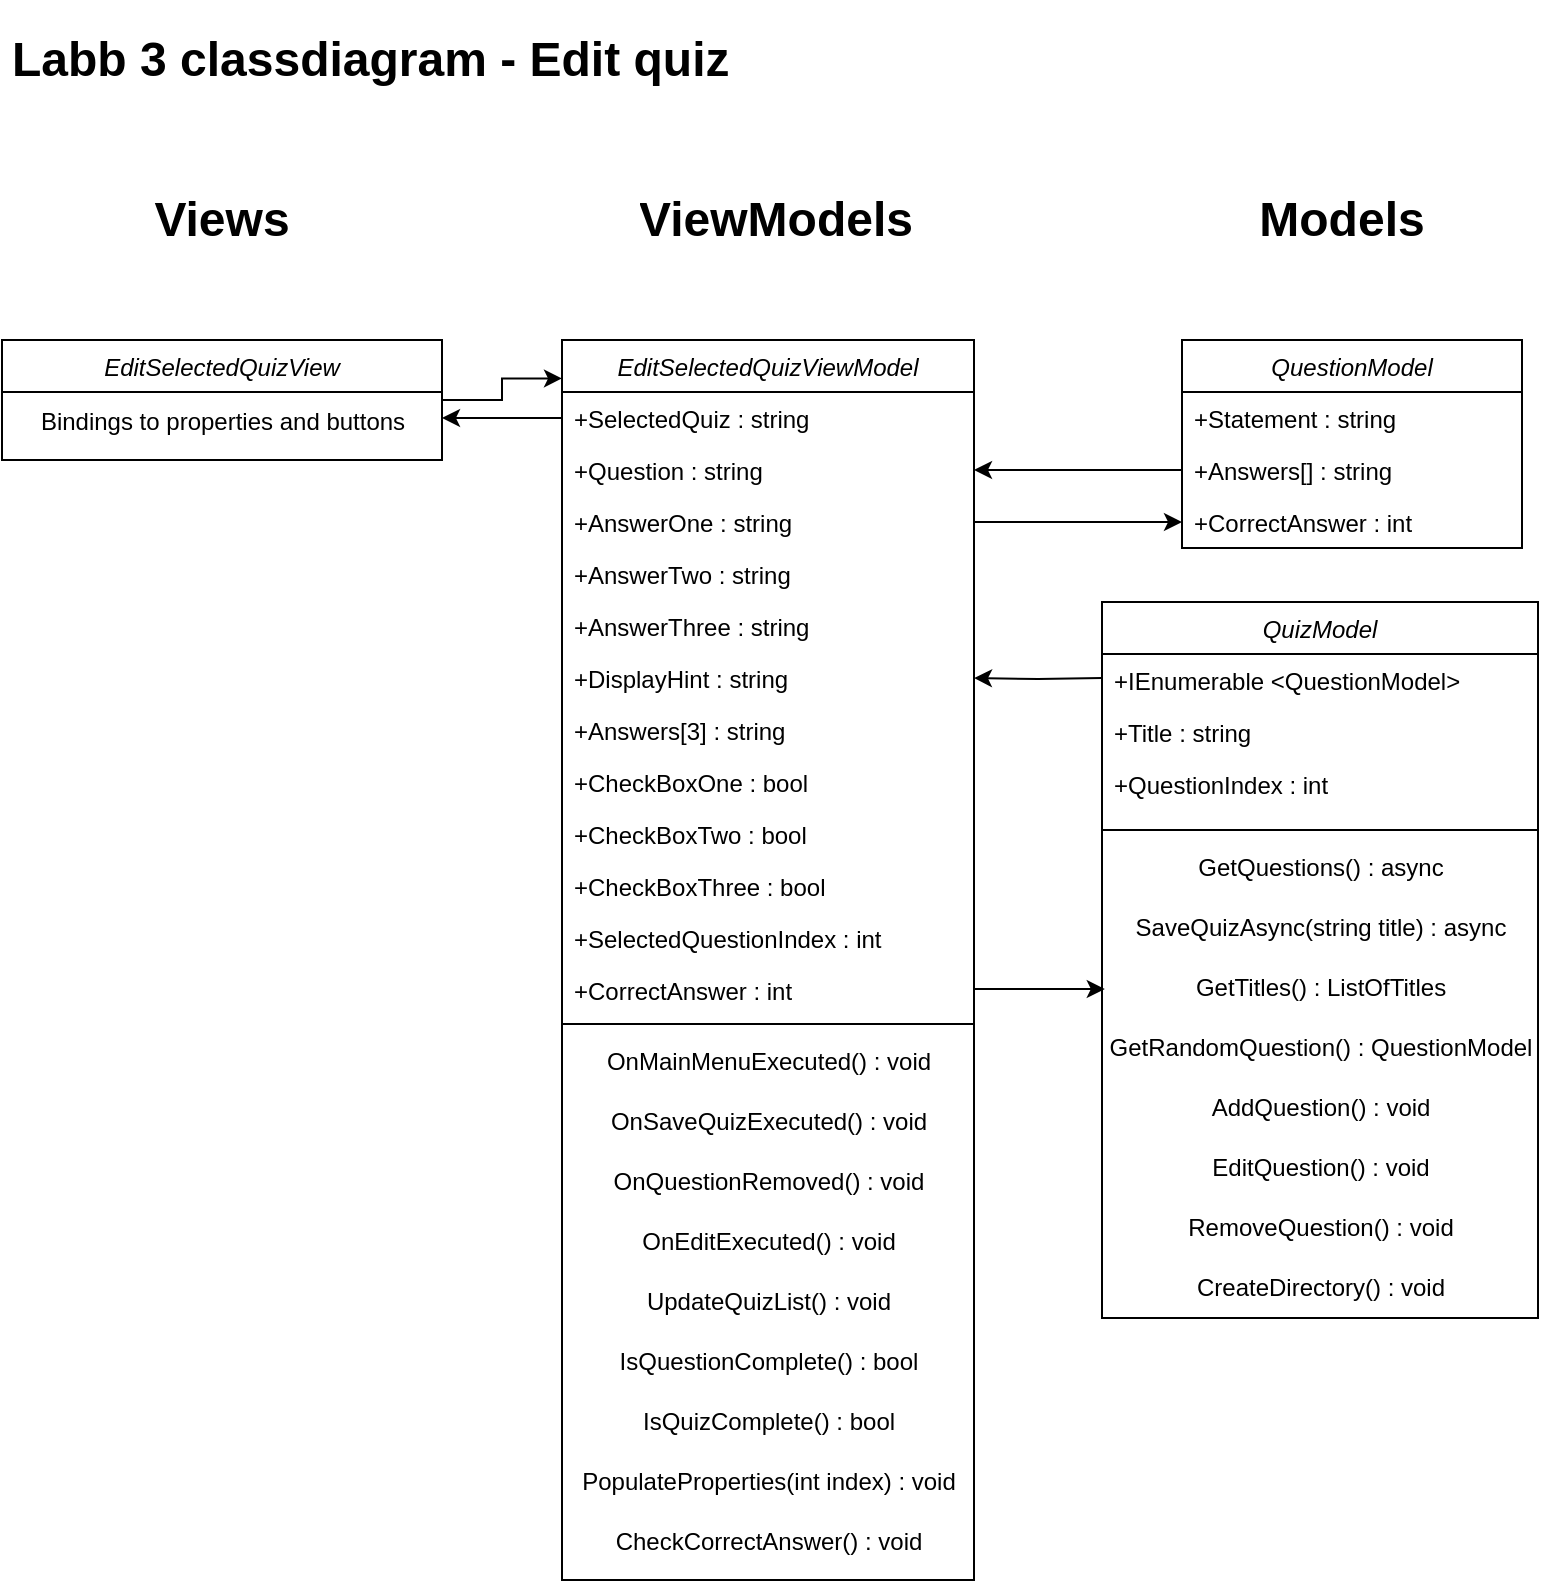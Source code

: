 <mxfile version="20.5.3" type="github">
  <diagram id="DhNW3ZDU5OMpHj-aAiog" name="Sida-1">
    <mxGraphModel dx="2249" dy="697" grid="1" gridSize="10" guides="1" tooltips="1" connect="1" arrows="1" fold="1" page="1" pageScale="1" pageWidth="827" pageHeight="1169" math="0" shadow="0">
      <root>
        <mxCell id="0" />
        <mxCell id="1" parent="0" />
        <mxCell id="OxlaOnjNK_rqQnQoQexc-1" value="QuestionModel" style="swimlane;fontStyle=2;align=center;verticalAlign=top;childLayout=stackLayout;horizontal=1;startSize=26;horizontalStack=0;resizeParent=1;resizeLast=0;collapsible=1;marginBottom=0;rounded=0;shadow=0;strokeWidth=1;" parent="1" vertex="1">
          <mxGeometry x="-210" y="190" width="170" height="104" as="geometry">
            <mxRectangle x="230" y="140" width="160" height="26" as="alternateBounds" />
          </mxGeometry>
        </mxCell>
        <mxCell id="OxlaOnjNK_rqQnQoQexc-2" value="+Statement : string" style="text;align=left;verticalAlign=top;spacingLeft=4;spacingRight=4;overflow=hidden;rotatable=0;points=[[0,0.5],[1,0.5]];portConstraint=eastwest;" parent="OxlaOnjNK_rqQnQoQexc-1" vertex="1">
          <mxGeometry y="26" width="170" height="26" as="geometry" />
        </mxCell>
        <mxCell id="OxlaOnjNK_rqQnQoQexc-3" value="+Answers[] : string" style="text;align=left;verticalAlign=top;spacingLeft=4;spacingRight=4;overflow=hidden;rotatable=0;points=[[0,0.5],[1,0.5]];portConstraint=eastwest;rounded=0;shadow=0;html=0;" parent="OxlaOnjNK_rqQnQoQexc-1" vertex="1">
          <mxGeometry y="52" width="170" height="26" as="geometry" />
        </mxCell>
        <mxCell id="OxlaOnjNK_rqQnQoQexc-4" value="+CorrectAnswer : int" style="text;align=left;verticalAlign=top;spacingLeft=4;spacingRight=4;overflow=hidden;rotatable=0;points=[[0,0.5],[1,0.5]];portConstraint=eastwest;rounded=0;shadow=0;html=0;" parent="OxlaOnjNK_rqQnQoQexc-1" vertex="1">
          <mxGeometry y="78" width="170" height="26" as="geometry" />
        </mxCell>
        <mxCell id="OxlaOnjNK_rqQnQoQexc-5" value="&lt;h1&gt;Labb 3 classdiagram - Edit quiz&lt;/h1&gt;" style="text;html=1;strokeColor=none;fillColor=none;spacing=5;spacingTop=-20;whiteSpace=wrap;overflow=hidden;rounded=0;" parent="1" vertex="1">
          <mxGeometry x="-800" y="30" width="650" height="50" as="geometry" />
        </mxCell>
        <mxCell id="OxlaOnjNK_rqQnQoQexc-6" value="&lt;h1&gt;Views&lt;/h1&gt;" style="text;html=1;strokeColor=none;fillColor=none;spacing=5;spacingTop=-20;whiteSpace=wrap;overflow=hidden;rounded=0;align=center;" parent="1" vertex="1">
          <mxGeometry x="-740" y="110" width="100" height="40" as="geometry" />
        </mxCell>
        <mxCell id="OxlaOnjNK_rqQnQoQexc-7" value="&lt;h1&gt;ViewModels&lt;/h1&gt;" style="text;html=1;strokeColor=none;fillColor=none;spacing=5;spacingTop=-20;whiteSpace=wrap;overflow=hidden;rounded=0;align=center;" parent="1" vertex="1">
          <mxGeometry x="-518" y="110" width="210" height="40" as="geometry" />
        </mxCell>
        <mxCell id="OxlaOnjNK_rqQnQoQexc-8" value="&lt;h1&gt;Models&lt;/h1&gt;" style="text;html=1;strokeColor=none;fillColor=none;spacing=5;spacingTop=-20;whiteSpace=wrap;overflow=hidden;rounded=0;align=center;" parent="1" vertex="1">
          <mxGeometry x="-180" y="110" width="100" height="40" as="geometry" />
        </mxCell>
        <mxCell id="OxlaOnjNK_rqQnQoQexc-22" value="EditSelectedQuizViewModel" style="swimlane;fontStyle=2;align=center;verticalAlign=top;childLayout=stackLayout;horizontal=1;startSize=26;horizontalStack=0;resizeParent=1;resizeLast=0;collapsible=1;marginBottom=0;rounded=0;shadow=0;strokeWidth=1;" parent="1" vertex="1">
          <mxGeometry x="-520" y="190" width="206" height="620" as="geometry">
            <mxRectangle x="230" y="140" width="160" height="26" as="alternateBounds" />
          </mxGeometry>
        </mxCell>
        <mxCell id="OxlaOnjNK_rqQnQoQexc-23" value="+SelectedQuiz : string" style="text;align=left;verticalAlign=top;spacingLeft=4;spacingRight=4;overflow=hidden;rotatable=0;points=[[0,0.5],[1,0.5]];portConstraint=eastwest;" parent="OxlaOnjNK_rqQnQoQexc-22" vertex="1">
          <mxGeometry y="26" width="206" height="26" as="geometry" />
        </mxCell>
        <mxCell id="OxlaOnjNK_rqQnQoQexc-24" value="+Question : string" style="text;align=left;verticalAlign=top;spacingLeft=4;spacingRight=4;overflow=hidden;rotatable=0;points=[[0,0.5],[1,0.5]];portConstraint=eastwest;rounded=0;shadow=0;html=0;" parent="OxlaOnjNK_rqQnQoQexc-22" vertex="1">
          <mxGeometry y="52" width="206" height="26" as="geometry" />
        </mxCell>
        <mxCell id="OxlaOnjNK_rqQnQoQexc-25" value="+AnswerOne : string" style="text;align=left;verticalAlign=top;spacingLeft=4;spacingRight=4;overflow=hidden;rotatable=0;points=[[0,0.5],[1,0.5]];portConstraint=eastwest;rounded=0;shadow=0;html=0;" parent="OxlaOnjNK_rqQnQoQexc-22" vertex="1">
          <mxGeometry y="78" width="206" height="26" as="geometry" />
        </mxCell>
        <mxCell id="OxlaOnjNK_rqQnQoQexc-26" value="+AnswerTwo : string" style="text;align=left;verticalAlign=top;spacingLeft=4;spacingRight=4;overflow=hidden;rotatable=0;points=[[0,0.5],[1,0.5]];portConstraint=eastwest;rounded=0;shadow=0;html=0;" parent="OxlaOnjNK_rqQnQoQexc-22" vertex="1">
          <mxGeometry y="104" width="206" height="26" as="geometry" />
        </mxCell>
        <mxCell id="OxlaOnjNK_rqQnQoQexc-27" value="+AnswerThree : string" style="text;align=left;verticalAlign=top;spacingLeft=4;spacingRight=4;overflow=hidden;rotatable=0;points=[[0,0.5],[1,0.5]];portConstraint=eastwest;rounded=0;shadow=0;html=0;" parent="OxlaOnjNK_rqQnQoQexc-22" vertex="1">
          <mxGeometry y="130" width="206" height="26" as="geometry" />
        </mxCell>
        <mxCell id="OxlaOnjNK_rqQnQoQexc-32" value="+DisplayHint : string" style="text;align=left;verticalAlign=top;spacingLeft=4;spacingRight=4;overflow=hidden;rotatable=0;points=[[0,0.5],[1,0.5]];portConstraint=eastwest;rounded=0;shadow=0;html=0;" parent="OxlaOnjNK_rqQnQoQexc-22" vertex="1">
          <mxGeometry y="156" width="206" height="26" as="geometry" />
        </mxCell>
        <mxCell id="OxlaOnjNK_rqQnQoQexc-39" value="+Answers[3] : string" style="text;align=left;verticalAlign=top;spacingLeft=4;spacingRight=4;overflow=hidden;rotatable=0;points=[[0,0.5],[1,0.5]];portConstraint=eastwest;rounded=0;shadow=0;html=0;" parent="OxlaOnjNK_rqQnQoQexc-22" vertex="1">
          <mxGeometry y="182" width="206" height="26" as="geometry" />
        </mxCell>
        <mxCell id="OxlaOnjNK_rqQnQoQexc-28" value="+CheckBoxOne : bool" style="text;align=left;verticalAlign=top;spacingLeft=4;spacingRight=4;overflow=hidden;rotatable=0;points=[[0,0.5],[1,0.5]];portConstraint=eastwest;rounded=0;shadow=0;html=0;" parent="OxlaOnjNK_rqQnQoQexc-22" vertex="1">
          <mxGeometry y="208" width="206" height="26" as="geometry" />
        </mxCell>
        <mxCell id="OxlaOnjNK_rqQnQoQexc-29" value="+CheckBoxTwo : bool" style="text;align=left;verticalAlign=top;spacingLeft=4;spacingRight=4;overflow=hidden;rotatable=0;points=[[0,0.5],[1,0.5]];portConstraint=eastwest;rounded=0;shadow=0;html=0;" parent="OxlaOnjNK_rqQnQoQexc-22" vertex="1">
          <mxGeometry y="234" width="206" height="26" as="geometry" />
        </mxCell>
        <mxCell id="OxlaOnjNK_rqQnQoQexc-30" value="+CheckBoxThree : bool" style="text;align=left;verticalAlign=top;spacingLeft=4;spacingRight=4;overflow=hidden;rotatable=0;points=[[0,0.5],[1,0.5]];portConstraint=eastwest;rounded=0;shadow=0;html=0;" parent="OxlaOnjNK_rqQnQoQexc-22" vertex="1">
          <mxGeometry y="260" width="206" height="26" as="geometry" />
        </mxCell>
        <mxCell id="OxlaOnjNK_rqQnQoQexc-37" value="+SelectedQuestionIndex : int" style="text;align=left;verticalAlign=top;spacingLeft=4;spacingRight=4;overflow=hidden;rotatable=0;points=[[0,0.5],[1,0.5]];portConstraint=eastwest;rounded=0;shadow=0;html=0;" parent="OxlaOnjNK_rqQnQoQexc-22" vertex="1">
          <mxGeometry y="286" width="206" height="26" as="geometry" />
        </mxCell>
        <mxCell id="OxlaOnjNK_rqQnQoQexc-33" value="+CorrectAnswer : int" style="text;align=left;verticalAlign=top;spacingLeft=4;spacingRight=4;overflow=hidden;rotatable=0;points=[[0,0.5],[1,0.5]];portConstraint=eastwest;rounded=0;shadow=0;html=0;" parent="OxlaOnjNK_rqQnQoQexc-22" vertex="1">
          <mxGeometry y="312" width="206" height="26" as="geometry" />
        </mxCell>
        <mxCell id="OxlaOnjNK_rqQnQoQexc-40" value="" style="line;strokeWidth=1;fillColor=none;align=left;verticalAlign=middle;spacingTop=-1;spacingLeft=3;spacingRight=3;rotatable=0;labelPosition=right;points=[];portConstraint=eastwest;strokeColor=inherit;" parent="OxlaOnjNK_rqQnQoQexc-22" vertex="1">
          <mxGeometry y="338" width="206" height="8" as="geometry" />
        </mxCell>
        <mxCell id="OxlaOnjNK_rqQnQoQexc-41" value="OnMainMenuExecuted()&amp;nbsp;: void" style="text;html=1;align=center;verticalAlign=middle;resizable=0;points=[];autosize=1;strokeColor=none;fillColor=none;" parent="OxlaOnjNK_rqQnQoQexc-22" vertex="1">
          <mxGeometry y="346" width="206" height="30" as="geometry" />
        </mxCell>
        <mxCell id="OxlaOnjNK_rqQnQoQexc-42" value="OnSaveQuizExecuted()&amp;nbsp;: void" style="text;html=1;align=center;verticalAlign=middle;resizable=0;points=[];autosize=1;strokeColor=none;fillColor=none;" parent="OxlaOnjNK_rqQnQoQexc-22" vertex="1">
          <mxGeometry y="376" width="206" height="30" as="geometry" />
        </mxCell>
        <mxCell id="OxlaOnjNK_rqQnQoQexc-43" value="OnQuestionRemoved()&amp;nbsp;: void" style="text;html=1;align=center;verticalAlign=middle;resizable=0;points=[];autosize=1;strokeColor=none;fillColor=none;" parent="OxlaOnjNK_rqQnQoQexc-22" vertex="1">
          <mxGeometry y="406" width="206" height="30" as="geometry" />
        </mxCell>
        <mxCell id="OxlaOnjNK_rqQnQoQexc-44" value="OnEditExecuted()&amp;nbsp;: void" style="text;html=1;align=center;verticalAlign=middle;resizable=0;points=[];autosize=1;strokeColor=none;fillColor=none;" parent="OxlaOnjNK_rqQnQoQexc-22" vertex="1">
          <mxGeometry y="436" width="206" height="30" as="geometry" />
        </mxCell>
        <mxCell id="OxlaOnjNK_rqQnQoQexc-45" value="UpdateQuizList()&amp;nbsp;: void" style="text;html=1;align=center;verticalAlign=middle;resizable=0;points=[];autosize=1;strokeColor=none;fillColor=none;" parent="OxlaOnjNK_rqQnQoQexc-22" vertex="1">
          <mxGeometry y="466" width="206" height="30" as="geometry" />
        </mxCell>
        <mxCell id="OxlaOnjNK_rqQnQoQexc-46" value="IsQuestionComplete()&amp;nbsp;: bool" style="text;html=1;align=center;verticalAlign=middle;resizable=0;points=[];autosize=1;strokeColor=none;fillColor=none;" parent="OxlaOnjNK_rqQnQoQexc-22" vertex="1">
          <mxGeometry y="496" width="206" height="30" as="geometry" />
        </mxCell>
        <mxCell id="OxlaOnjNK_rqQnQoQexc-54" value="IsQuizComplete()&amp;nbsp;: bool" style="text;html=1;align=center;verticalAlign=middle;resizable=0;points=[];autosize=1;strokeColor=none;fillColor=none;" parent="OxlaOnjNK_rqQnQoQexc-22" vertex="1">
          <mxGeometry y="526" width="206" height="30" as="geometry" />
        </mxCell>
        <mxCell id="OxlaOnjNK_rqQnQoQexc-55" value="PopulateProperties(int index) : void" style="text;html=1;align=center;verticalAlign=middle;resizable=0;points=[];autosize=1;strokeColor=none;fillColor=none;" parent="OxlaOnjNK_rqQnQoQexc-22" vertex="1">
          <mxGeometry y="556" width="206" height="30" as="geometry" />
        </mxCell>
        <mxCell id="OxlaOnjNK_rqQnQoQexc-56" value="CheckCorrectAnswer() : void" style="text;html=1;align=center;verticalAlign=middle;resizable=0;points=[];autosize=1;strokeColor=none;fillColor=none;" parent="OxlaOnjNK_rqQnQoQexc-22" vertex="1">
          <mxGeometry y="586" width="206" height="30" as="geometry" />
        </mxCell>
        <mxCell id="OxlaOnjNK_rqQnQoQexc-47" style="edgeStyle=orthogonalEdgeStyle;rounded=0;orthogonalLoop=1;jettySize=auto;html=1;entryX=0;entryY=0.5;entryDx=0;entryDy=0;" parent="1" source="OxlaOnjNK_rqQnQoQexc-25" target="OxlaOnjNK_rqQnQoQexc-4" edge="1">
          <mxGeometry relative="1" as="geometry" />
        </mxCell>
        <mxCell id="JHbhy_Ddrz4GsMg_cKuR-1" style="edgeStyle=orthogonalEdgeStyle;rounded=0;orthogonalLoop=1;jettySize=auto;html=1;entryX=0;entryY=0.031;entryDx=0;entryDy=0;entryPerimeter=0;" edge="1" parent="1" source="OxlaOnjNK_rqQnQoQexc-48" target="OxlaOnjNK_rqQnQoQexc-22">
          <mxGeometry relative="1" as="geometry" />
        </mxCell>
        <mxCell id="OxlaOnjNK_rqQnQoQexc-48" value="EditSelectedQuizView" style="swimlane;fontStyle=2;align=center;verticalAlign=top;childLayout=stackLayout;horizontal=1;startSize=26;horizontalStack=0;resizeParent=1;resizeLast=0;collapsible=1;marginBottom=0;rounded=0;shadow=0;strokeWidth=1;" parent="1" vertex="1">
          <mxGeometry x="-800" y="190" width="220" height="60" as="geometry">
            <mxRectangle x="230" y="140" width="160" height="26" as="alternateBounds" />
          </mxGeometry>
        </mxCell>
        <mxCell id="OxlaOnjNK_rqQnQoQexc-49" value="Bindings to properties and buttons" style="text;html=1;align=center;verticalAlign=middle;resizable=0;points=[];autosize=1;strokeColor=none;fillColor=none;" parent="OxlaOnjNK_rqQnQoQexc-48" vertex="1">
          <mxGeometry y="26" width="220" height="30" as="geometry" />
        </mxCell>
        <mxCell id="OxlaOnjNK_rqQnQoQexc-50" style="edgeStyle=orthogonalEdgeStyle;rounded=0;orthogonalLoop=1;jettySize=auto;html=1;entryX=1;entryY=0.5;entryDx=0;entryDy=0;" parent="1" source="OxlaOnjNK_rqQnQoQexc-23" edge="1">
          <mxGeometry relative="1" as="geometry">
            <mxPoint x="-580" y="229" as="targetPoint" />
          </mxGeometry>
        </mxCell>
        <mxCell id="OxlaOnjNK_rqQnQoQexc-52" style="edgeStyle=orthogonalEdgeStyle;rounded=0;orthogonalLoop=1;jettySize=auto;html=1;" parent="1" source="OxlaOnjNK_rqQnQoQexc-3" target="OxlaOnjNK_rqQnQoQexc-24" edge="1">
          <mxGeometry relative="1" as="geometry">
            <mxPoint x="-310" y="255.0" as="targetPoint" />
          </mxGeometry>
        </mxCell>
        <mxCell id="OxlaOnjNK_rqQnQoQexc-57" style="edgeStyle=orthogonalEdgeStyle;rounded=0;orthogonalLoop=1;jettySize=auto;html=1;entryX=1;entryY=0.5;entryDx=0;entryDy=0;" parent="1" target="OxlaOnjNK_rqQnQoQexc-32" edge="1">
          <mxGeometry relative="1" as="geometry">
            <mxPoint x="-250" y="359" as="sourcePoint" />
          </mxGeometry>
        </mxCell>
        <mxCell id="OxlaOnjNK_rqQnQoQexc-58" style="edgeStyle=orthogonalEdgeStyle;rounded=0;orthogonalLoop=1;jettySize=auto;html=1;entryX=0.007;entryY=0.55;entryDx=0;entryDy=0;entryPerimeter=0;" parent="1" source="OxlaOnjNK_rqQnQoQexc-33" edge="1">
          <mxGeometry relative="1" as="geometry">
            <mxPoint x="-248.6" y="514.5" as="targetPoint" />
          </mxGeometry>
        </mxCell>
        <mxCell id="kkEt5bjDDeSYpzwVzJ5j-1" value="QuizModel" style="swimlane;fontStyle=2;align=center;verticalAlign=top;childLayout=stackLayout;horizontal=1;startSize=26;horizontalStack=0;resizeParent=1;resizeLast=0;collapsible=1;marginBottom=0;rounded=0;shadow=0;strokeWidth=1;" parent="1" vertex="1">
          <mxGeometry x="-250" y="321" width="218" height="358" as="geometry">
            <mxRectangle x="230" y="140" width="160" height="26" as="alternateBounds" />
          </mxGeometry>
        </mxCell>
        <mxCell id="kkEt5bjDDeSYpzwVzJ5j-2" value="+IEnumerable &lt;QuestionModel&gt;" style="text;align=left;verticalAlign=top;spacingLeft=4;spacingRight=4;overflow=hidden;rotatable=0;points=[[0,0.5],[1,0.5]];portConstraint=eastwest;" parent="kkEt5bjDDeSYpzwVzJ5j-1" vertex="1">
          <mxGeometry y="26" width="218" height="26" as="geometry" />
        </mxCell>
        <mxCell id="kkEt5bjDDeSYpzwVzJ5j-3" value="+Title : string" style="text;align=left;verticalAlign=top;spacingLeft=4;spacingRight=4;overflow=hidden;rotatable=0;points=[[0,0.5],[1,0.5]];portConstraint=eastwest;rounded=0;shadow=0;html=0;" parent="kkEt5bjDDeSYpzwVzJ5j-1" vertex="1">
          <mxGeometry y="52" width="218" height="26" as="geometry" />
        </mxCell>
        <mxCell id="kkEt5bjDDeSYpzwVzJ5j-4" value="+QuestionIndex : int" style="text;align=left;verticalAlign=top;spacingLeft=4;spacingRight=4;overflow=hidden;rotatable=0;points=[[0,0.5],[1,0.5]];portConstraint=eastwest;rounded=0;shadow=0;html=0;" parent="kkEt5bjDDeSYpzwVzJ5j-1" vertex="1">
          <mxGeometry y="78" width="218" height="32" as="geometry" />
        </mxCell>
        <mxCell id="kkEt5bjDDeSYpzwVzJ5j-5" value="" style="line;strokeWidth=1;fillColor=none;align=left;verticalAlign=middle;spacingTop=-1;spacingLeft=3;spacingRight=3;rotatable=0;labelPosition=right;points=[];portConstraint=eastwest;strokeColor=inherit;" parent="kkEt5bjDDeSYpzwVzJ5j-1" vertex="1">
          <mxGeometry y="110" width="218" height="8" as="geometry" />
        </mxCell>
        <mxCell id="kkEt5bjDDeSYpzwVzJ5j-6" value="GetQuestions() : async" style="text;html=1;align=center;verticalAlign=middle;resizable=0;points=[];autosize=1;strokeColor=none;fillColor=none;" parent="kkEt5bjDDeSYpzwVzJ5j-1" vertex="1">
          <mxGeometry y="118" width="218" height="30" as="geometry" />
        </mxCell>
        <mxCell id="kkEt5bjDDeSYpzwVzJ5j-7" value="SaveQuizAsync(string title) : async" style="text;html=1;align=center;verticalAlign=middle;resizable=0;points=[];autosize=1;strokeColor=none;fillColor=none;" parent="kkEt5bjDDeSYpzwVzJ5j-1" vertex="1">
          <mxGeometry y="148" width="218" height="30" as="geometry" />
        </mxCell>
        <mxCell id="kkEt5bjDDeSYpzwVzJ5j-8" value="GetTitles() : ListOfTitles" style="text;html=1;align=center;verticalAlign=middle;resizable=0;points=[];autosize=1;strokeColor=none;fillColor=none;" parent="kkEt5bjDDeSYpzwVzJ5j-1" vertex="1">
          <mxGeometry y="178" width="218" height="30" as="geometry" />
        </mxCell>
        <mxCell id="kkEt5bjDDeSYpzwVzJ5j-9" value="GetRandomQuestion() : QuestionModel" style="text;html=1;align=center;verticalAlign=middle;resizable=0;points=[];autosize=1;strokeColor=none;fillColor=none;" parent="kkEt5bjDDeSYpzwVzJ5j-1" vertex="1">
          <mxGeometry y="208" width="218" height="30" as="geometry" />
        </mxCell>
        <mxCell id="kkEt5bjDDeSYpzwVzJ5j-10" value="AddQuestion() : void" style="text;html=1;align=center;verticalAlign=middle;resizable=0;points=[];autosize=1;strokeColor=none;fillColor=none;" parent="kkEt5bjDDeSYpzwVzJ5j-1" vertex="1">
          <mxGeometry y="238" width="218" height="30" as="geometry" />
        </mxCell>
        <mxCell id="kkEt5bjDDeSYpzwVzJ5j-11" value="EditQuestion()&amp;nbsp;: void" style="text;html=1;align=center;verticalAlign=middle;resizable=0;points=[];autosize=1;strokeColor=none;fillColor=none;" parent="kkEt5bjDDeSYpzwVzJ5j-1" vertex="1">
          <mxGeometry y="268" width="218" height="30" as="geometry" />
        </mxCell>
        <mxCell id="kkEt5bjDDeSYpzwVzJ5j-12" value="RemoveQuestion()&amp;nbsp;: void" style="text;html=1;align=center;verticalAlign=middle;resizable=0;points=[];autosize=1;strokeColor=none;fillColor=none;" parent="kkEt5bjDDeSYpzwVzJ5j-1" vertex="1">
          <mxGeometry y="298" width="218" height="30" as="geometry" />
        </mxCell>
        <mxCell id="kkEt5bjDDeSYpzwVzJ5j-13" value="CreateDirectory()&amp;nbsp;: void" style="text;html=1;align=center;verticalAlign=middle;resizable=0;points=[];autosize=1;strokeColor=none;fillColor=none;" parent="kkEt5bjDDeSYpzwVzJ5j-1" vertex="1">
          <mxGeometry y="328" width="218" height="30" as="geometry" />
        </mxCell>
      </root>
    </mxGraphModel>
  </diagram>
</mxfile>
